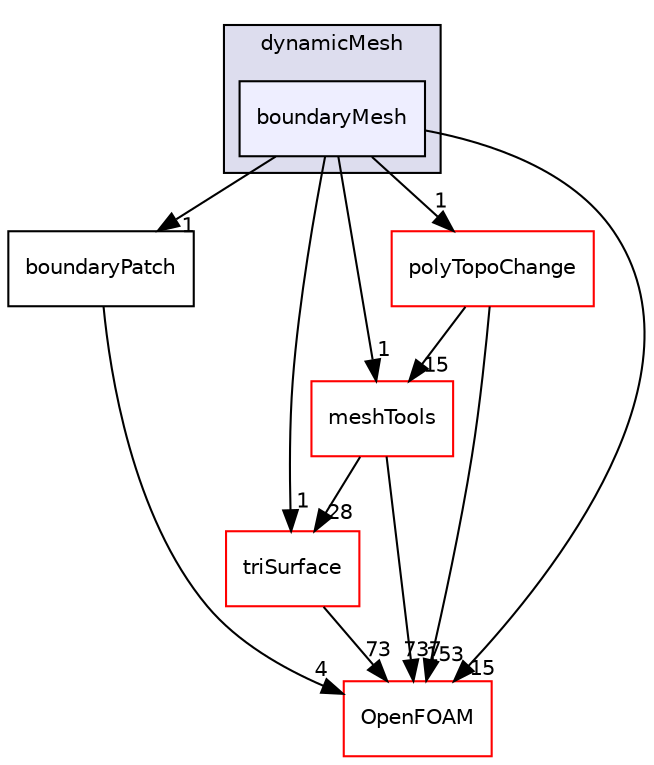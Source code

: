 digraph "src/dynamicMesh/boundaryMesh" {
  bgcolor=transparent;
  compound=true
  node [ fontsize="10", fontname="Helvetica"];
  edge [ labelfontsize="10", labelfontname="Helvetica"];
  subgraph clusterdir_63742796c427c97a292c80f7db71da36 {
    graph [ bgcolor="#ddddee", pencolor="black", label="dynamicMesh" fontname="Helvetica", fontsize="10", URL="dir_63742796c427c97a292c80f7db71da36.html"]
  dir_ddfccd6490c2469d28198c594ccfa4ce [shape=box, label="boundaryMesh", style="filled", fillcolor="#eeeeff", pencolor="black", URL="dir_ddfccd6490c2469d28198c594ccfa4ce.html"];
  }
  dir_35ca291ea1eeb9fd32abdab3648f3c71 [shape=box label="boundaryPatch" URL="dir_35ca291ea1eeb9fd32abdab3648f3c71.html"];
  dir_b63c002b7559990bd414058641eb48ad [shape=box label="triSurface" color="red" URL="dir_b63c002b7559990bd414058641eb48ad.html"];
  dir_ae30ad0bef50cf391b24c614251bb9fd [shape=box label="meshTools" color="red" URL="dir_ae30ad0bef50cf391b24c614251bb9fd.html"];
  dir_1dcc9f8d039401a5088c21c8f851d182 [shape=box label="polyTopoChange" color="red" URL="dir_1dcc9f8d039401a5088c21c8f851d182.html"];
  dir_c5473ff19b20e6ec4dfe5c310b3778a8 [shape=box label="OpenFOAM" color="red" URL="dir_c5473ff19b20e6ec4dfe5c310b3778a8.html"];
  dir_35ca291ea1eeb9fd32abdab3648f3c71->dir_c5473ff19b20e6ec4dfe5c310b3778a8 [headlabel="4", labeldistance=1.5 headhref="dir_000807_001897.html"];
  dir_b63c002b7559990bd414058641eb48ad->dir_c5473ff19b20e6ec4dfe5c310b3778a8 [headlabel="73", labeldistance=1.5 headhref="dir_003034_001897.html"];
  dir_ae30ad0bef50cf391b24c614251bb9fd->dir_b63c002b7559990bd414058641eb48ad [headlabel="28", labeldistance=1.5 headhref="dir_001751_003034.html"];
  dir_ae30ad0bef50cf391b24c614251bb9fd->dir_c5473ff19b20e6ec4dfe5c310b3778a8 [headlabel="737", labeldistance=1.5 headhref="dir_001751_001897.html"];
  dir_1dcc9f8d039401a5088c21c8f851d182->dir_ae30ad0bef50cf391b24c614251bb9fd [headlabel="15", labeldistance=1.5 headhref="dir_000845_001751.html"];
  dir_1dcc9f8d039401a5088c21c8f851d182->dir_c5473ff19b20e6ec4dfe5c310b3778a8 [headlabel="153", labeldistance=1.5 headhref="dir_000845_001897.html"];
  dir_ddfccd6490c2469d28198c594ccfa4ce->dir_35ca291ea1eeb9fd32abdab3648f3c71 [headlabel="1", labeldistance=1.5 headhref="dir_000806_000807.html"];
  dir_ddfccd6490c2469d28198c594ccfa4ce->dir_b63c002b7559990bd414058641eb48ad [headlabel="1", labeldistance=1.5 headhref="dir_000806_003034.html"];
  dir_ddfccd6490c2469d28198c594ccfa4ce->dir_ae30ad0bef50cf391b24c614251bb9fd [headlabel="1", labeldistance=1.5 headhref="dir_000806_001751.html"];
  dir_ddfccd6490c2469d28198c594ccfa4ce->dir_1dcc9f8d039401a5088c21c8f851d182 [headlabel="1", labeldistance=1.5 headhref="dir_000806_000845.html"];
  dir_ddfccd6490c2469d28198c594ccfa4ce->dir_c5473ff19b20e6ec4dfe5c310b3778a8 [headlabel="15", labeldistance=1.5 headhref="dir_000806_001897.html"];
}
